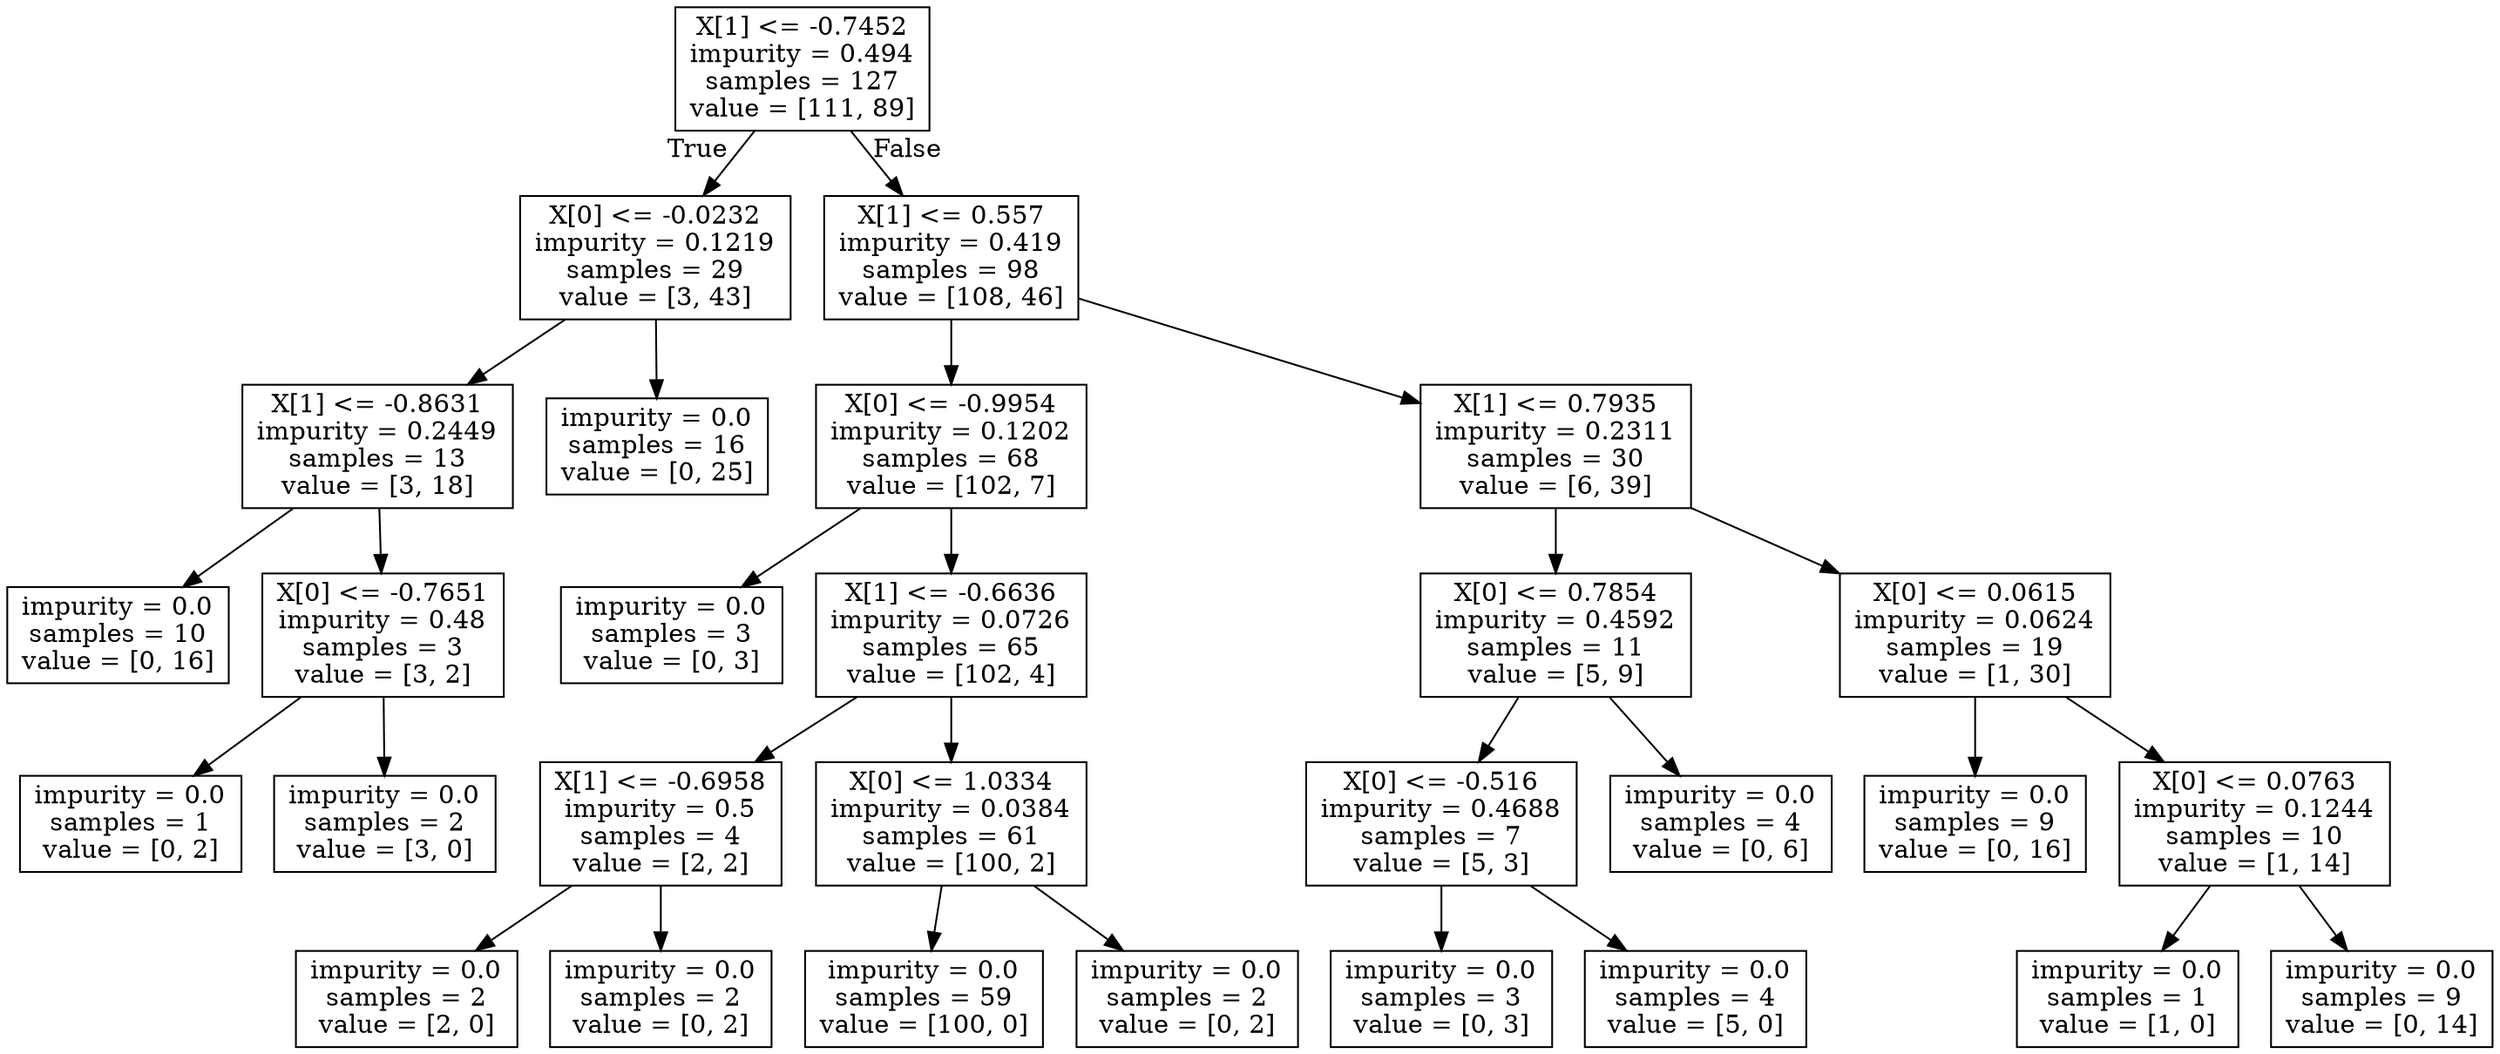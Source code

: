 digraph Tree {
node [shape=box] ;
0 [label="X[1] <= -0.7452\nimpurity = 0.494\nsamples = 127\nvalue = [111, 89]"] ;
1 [label="X[0] <= -0.0232\nimpurity = 0.1219\nsamples = 29\nvalue = [3, 43]"] ;
0 -> 1 [labeldistance=2.5, labelangle=45, headlabel="True"] ;
2 [label="X[1] <= -0.8631\nimpurity = 0.2449\nsamples = 13\nvalue = [3, 18]"] ;
1 -> 2 ;
3 [label="impurity = 0.0\nsamples = 10\nvalue = [0, 16]"] ;
2 -> 3 ;
4 [label="X[0] <= -0.7651\nimpurity = 0.48\nsamples = 3\nvalue = [3, 2]"] ;
2 -> 4 ;
5 [label="impurity = 0.0\nsamples = 1\nvalue = [0, 2]"] ;
4 -> 5 ;
6 [label="impurity = 0.0\nsamples = 2\nvalue = [3, 0]"] ;
4 -> 6 ;
7 [label="impurity = 0.0\nsamples = 16\nvalue = [0, 25]"] ;
1 -> 7 ;
8 [label="X[1] <= 0.557\nimpurity = 0.419\nsamples = 98\nvalue = [108, 46]"] ;
0 -> 8 [labeldistance=2.5, labelangle=-45, headlabel="False"] ;
9 [label="X[0] <= -0.9954\nimpurity = 0.1202\nsamples = 68\nvalue = [102, 7]"] ;
8 -> 9 ;
10 [label="impurity = 0.0\nsamples = 3\nvalue = [0, 3]"] ;
9 -> 10 ;
11 [label="X[1] <= -0.6636\nimpurity = 0.0726\nsamples = 65\nvalue = [102, 4]"] ;
9 -> 11 ;
12 [label="X[1] <= -0.6958\nimpurity = 0.5\nsamples = 4\nvalue = [2, 2]"] ;
11 -> 12 ;
13 [label="impurity = 0.0\nsamples = 2\nvalue = [2, 0]"] ;
12 -> 13 ;
14 [label="impurity = 0.0\nsamples = 2\nvalue = [0, 2]"] ;
12 -> 14 ;
15 [label="X[0] <= 1.0334\nimpurity = 0.0384\nsamples = 61\nvalue = [100, 2]"] ;
11 -> 15 ;
16 [label="impurity = 0.0\nsamples = 59\nvalue = [100, 0]"] ;
15 -> 16 ;
17 [label="impurity = 0.0\nsamples = 2\nvalue = [0, 2]"] ;
15 -> 17 ;
18 [label="X[1] <= 0.7935\nimpurity = 0.2311\nsamples = 30\nvalue = [6, 39]"] ;
8 -> 18 ;
19 [label="X[0] <= 0.7854\nimpurity = 0.4592\nsamples = 11\nvalue = [5, 9]"] ;
18 -> 19 ;
20 [label="X[0] <= -0.516\nimpurity = 0.4688\nsamples = 7\nvalue = [5, 3]"] ;
19 -> 20 ;
21 [label="impurity = 0.0\nsamples = 3\nvalue = [0, 3]"] ;
20 -> 21 ;
22 [label="impurity = 0.0\nsamples = 4\nvalue = [5, 0]"] ;
20 -> 22 ;
23 [label="impurity = 0.0\nsamples = 4\nvalue = [0, 6]"] ;
19 -> 23 ;
24 [label="X[0] <= 0.0615\nimpurity = 0.0624\nsamples = 19\nvalue = [1, 30]"] ;
18 -> 24 ;
25 [label="impurity = 0.0\nsamples = 9\nvalue = [0, 16]"] ;
24 -> 25 ;
26 [label="X[0] <= 0.0763\nimpurity = 0.1244\nsamples = 10\nvalue = [1, 14]"] ;
24 -> 26 ;
27 [label="impurity = 0.0\nsamples = 1\nvalue = [1, 0]"] ;
26 -> 27 ;
28 [label="impurity = 0.0\nsamples = 9\nvalue = [0, 14]"] ;
26 -> 28 ;
}